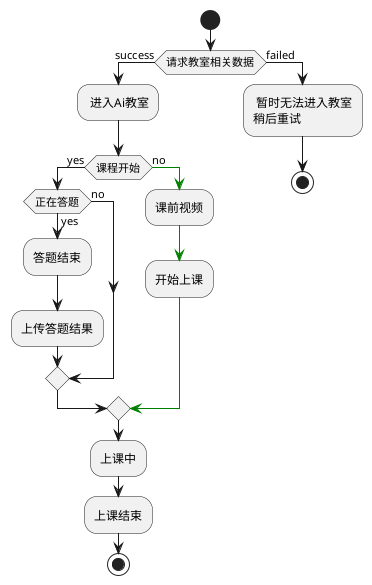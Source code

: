 @startuml
start
if(请求教室相关数据) then (success)
    : 进入Ai教室;
    if (课程开始) then (yes)
        if (正在答题) then (no)
        else (yes)
        :答题结束;
        :上传答题结果;
        endif
     else (no)
     -[#green]->
     :课前视频;
     -[#green]->
     :开始上课;
     -[#green]->
    endif
    :上课中;
    :上课结束;
    stop
else(failed)
    : 暂时无法进入教室\n稍后重试;
    stop

@enduml